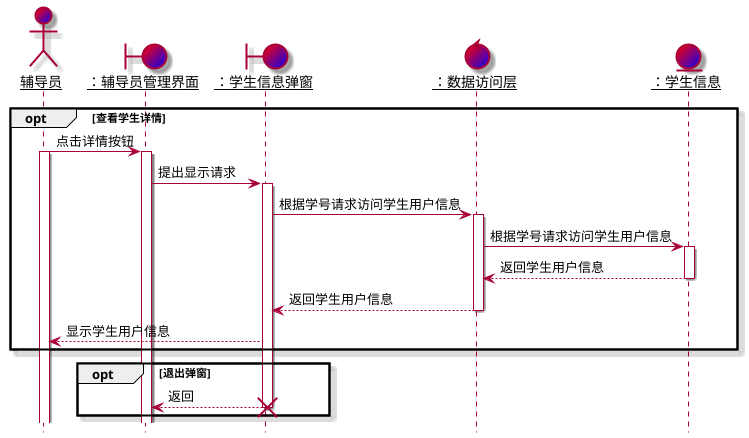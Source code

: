 @startuml  
skin rose
actor 辅导员 #Red/Blue
boundary "：辅导员管理界面" #Red/Blue
boundary "：学生信息弹窗" #Red/Blue
control "：数据访问层" #Red/Blue
entity "：学生信息" #Red/Blue
skinparam sequenceParticipant underline
hide footbox
opt 查看学生详情
辅导员 -> "：辅导员管理界面" : 点击详情按钮
activate 辅导员
activate "：辅导员管理界面"
"：辅导员管理界面" -> "：学生信息弹窗" : 提出显示请求
activate "：学生信息弹窗"
"：学生信息弹窗" -> "：数据访问层" : 根据学号请求访问学生用户信息
activate "：数据访问层"
"：数据访问层" -> "：学生信息" : 根据学号请求访问学生用户信息

activate "：学生信息"
"：学生信息" --> "：数据访问层" : 返回学生用户信息
deactivate "：学生信息"
"：数据访问层" --> "：学生信息弹窗" : 返回学生用户信息
deactivate "：数据访问层"
"：学生信息弹窗" --> "辅导员" : 显示学生用户信息
end
opt 退出弹窗
"：学生信息弹窗" --> "：辅导员管理界面" : 返回
destroy "：学生信息弹窗"
end
@enduml  
